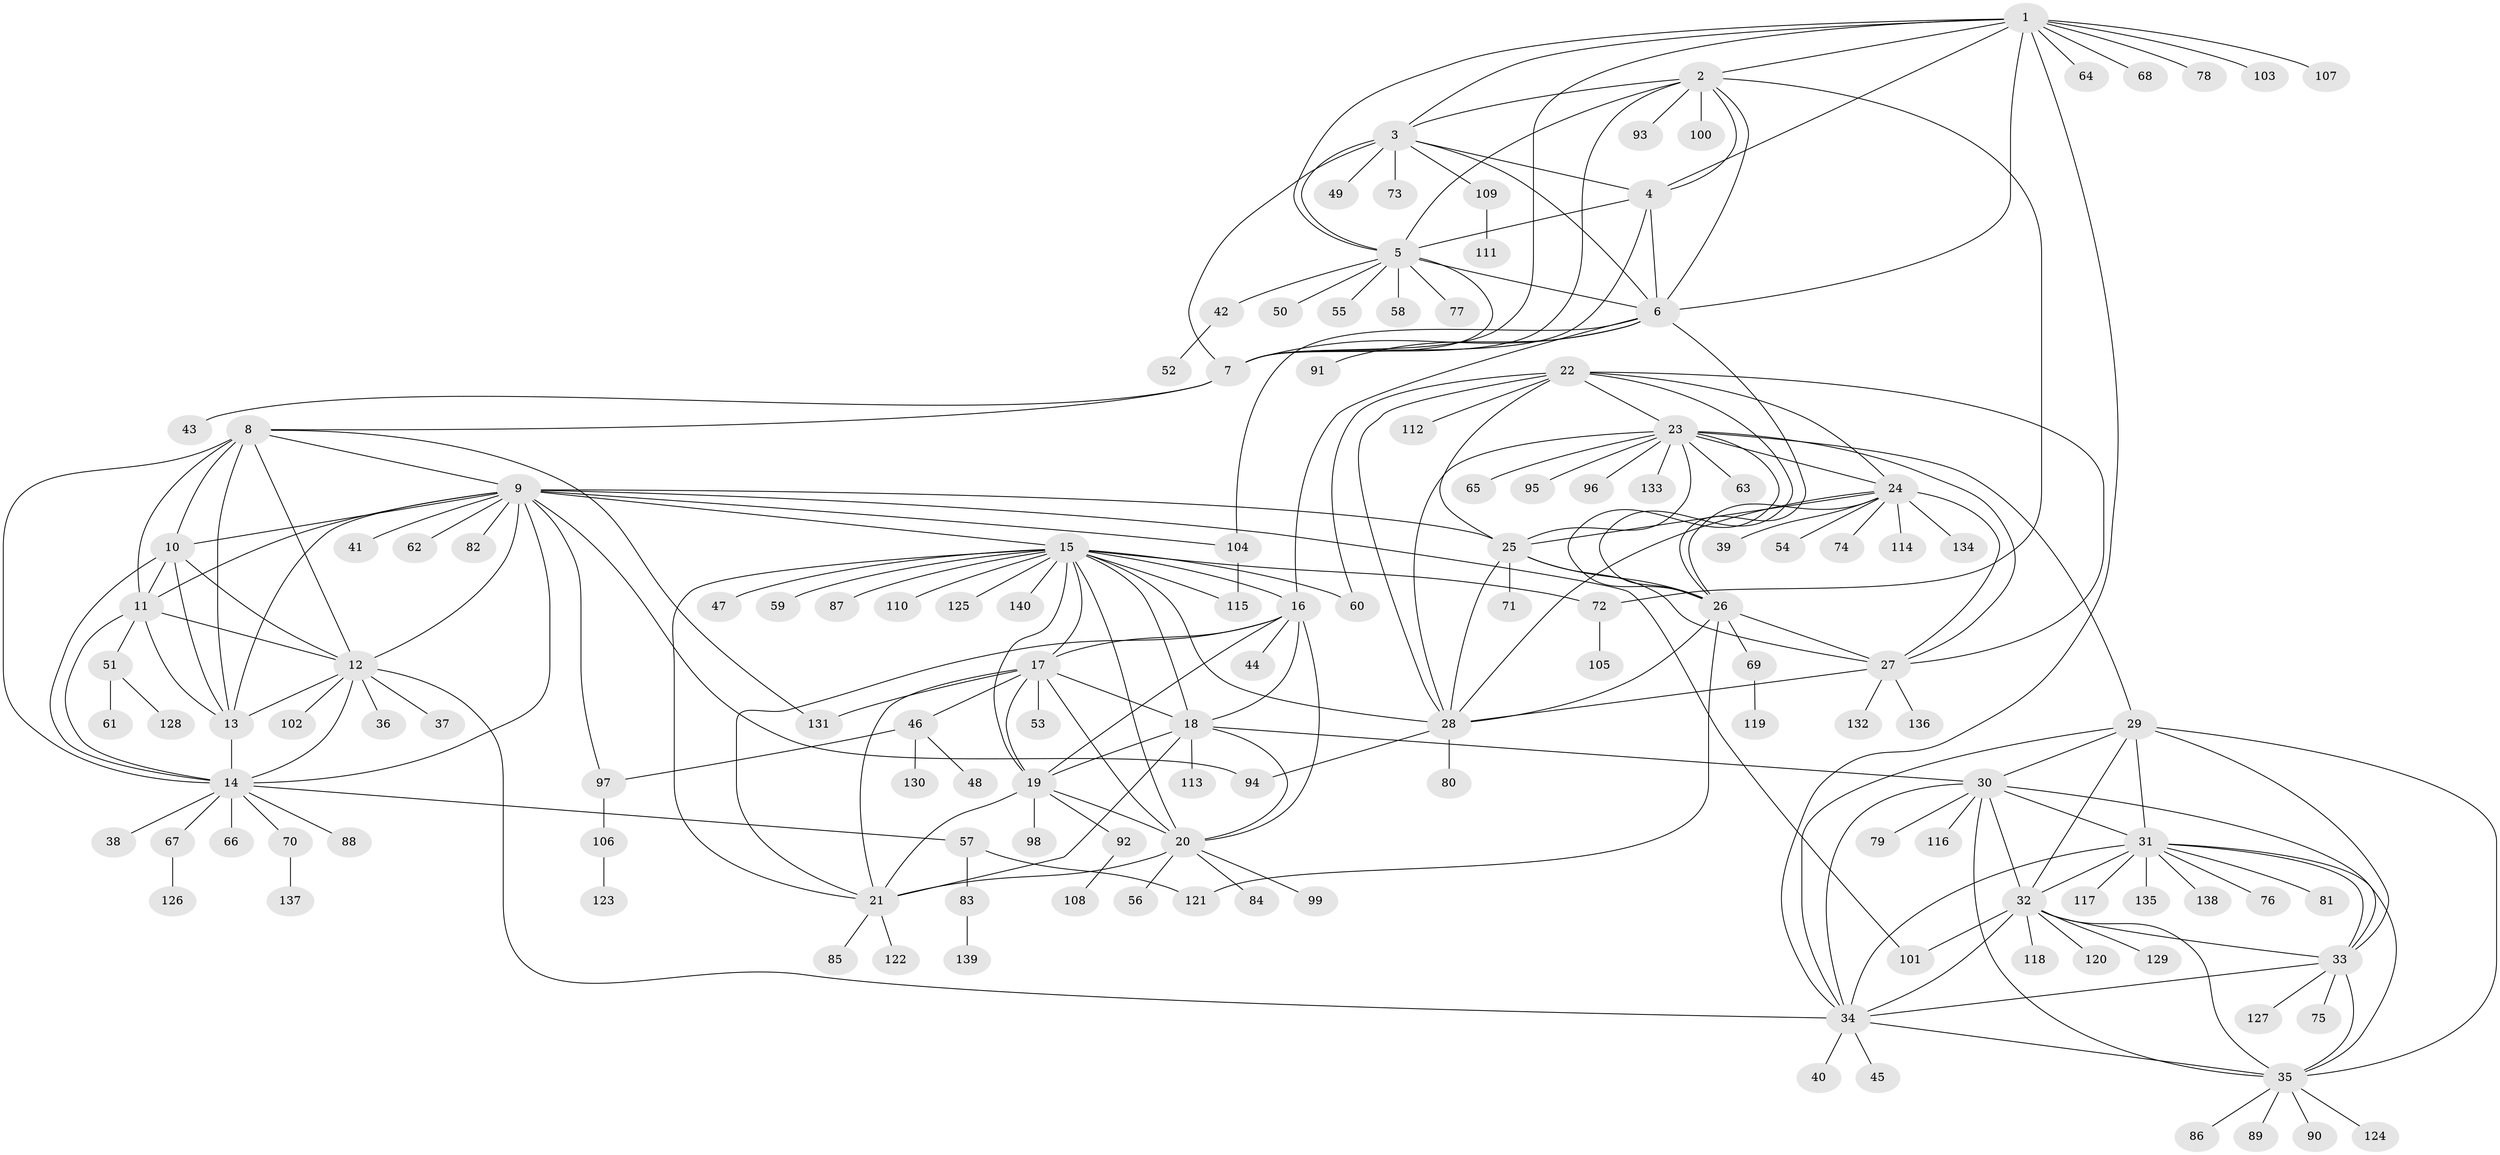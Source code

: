 // coarse degree distribution, {10: 0.017699115044247787, 6: 0.04424778761061947, 11: 0.035398230088495575, 8: 0.02654867256637168, 14: 0.008849557522123894, 5: 0.02654867256637168, 9: 0.017699115044247787, 16: 0.008849557522123894, 7: 0.02654867256637168, 13: 0.017699115044247787, 1: 0.672566371681416, 2: 0.061946902654867256, 3: 0.035398230088495575}
// Generated by graph-tools (version 1.1) at 2025/24/03/03/25 07:24:15]
// undirected, 140 vertices, 229 edges
graph export_dot {
graph [start="1"]
  node [color=gray90,style=filled];
  1;
  2;
  3;
  4;
  5;
  6;
  7;
  8;
  9;
  10;
  11;
  12;
  13;
  14;
  15;
  16;
  17;
  18;
  19;
  20;
  21;
  22;
  23;
  24;
  25;
  26;
  27;
  28;
  29;
  30;
  31;
  32;
  33;
  34;
  35;
  36;
  37;
  38;
  39;
  40;
  41;
  42;
  43;
  44;
  45;
  46;
  47;
  48;
  49;
  50;
  51;
  52;
  53;
  54;
  55;
  56;
  57;
  58;
  59;
  60;
  61;
  62;
  63;
  64;
  65;
  66;
  67;
  68;
  69;
  70;
  71;
  72;
  73;
  74;
  75;
  76;
  77;
  78;
  79;
  80;
  81;
  82;
  83;
  84;
  85;
  86;
  87;
  88;
  89;
  90;
  91;
  92;
  93;
  94;
  95;
  96;
  97;
  98;
  99;
  100;
  101;
  102;
  103;
  104;
  105;
  106;
  107;
  108;
  109;
  110;
  111;
  112;
  113;
  114;
  115;
  116;
  117;
  118;
  119;
  120;
  121;
  122;
  123;
  124;
  125;
  126;
  127;
  128;
  129;
  130;
  131;
  132;
  133;
  134;
  135;
  136;
  137;
  138;
  139;
  140;
  1 -- 2;
  1 -- 3;
  1 -- 4;
  1 -- 5;
  1 -- 6;
  1 -- 7;
  1 -- 34;
  1 -- 64;
  1 -- 68;
  1 -- 78;
  1 -- 103;
  1 -- 107;
  2 -- 3;
  2 -- 4;
  2 -- 5;
  2 -- 6;
  2 -- 7;
  2 -- 72;
  2 -- 93;
  2 -- 100;
  3 -- 4;
  3 -- 5;
  3 -- 6;
  3 -- 7;
  3 -- 49;
  3 -- 73;
  3 -- 109;
  4 -- 5;
  4 -- 6;
  4 -- 7;
  5 -- 6;
  5 -- 7;
  5 -- 42;
  5 -- 50;
  5 -- 55;
  5 -- 58;
  5 -- 77;
  6 -- 7;
  6 -- 16;
  6 -- 26;
  6 -- 91;
  6 -- 104;
  7 -- 8;
  7 -- 43;
  8 -- 9;
  8 -- 10;
  8 -- 11;
  8 -- 12;
  8 -- 13;
  8 -- 14;
  8 -- 131;
  9 -- 10;
  9 -- 11;
  9 -- 12;
  9 -- 13;
  9 -- 14;
  9 -- 15;
  9 -- 25;
  9 -- 41;
  9 -- 62;
  9 -- 82;
  9 -- 94;
  9 -- 97;
  9 -- 101;
  9 -- 104;
  10 -- 11;
  10 -- 12;
  10 -- 13;
  10 -- 14;
  11 -- 12;
  11 -- 13;
  11 -- 14;
  11 -- 51;
  12 -- 13;
  12 -- 14;
  12 -- 34;
  12 -- 36;
  12 -- 37;
  12 -- 102;
  13 -- 14;
  14 -- 38;
  14 -- 57;
  14 -- 66;
  14 -- 67;
  14 -- 70;
  14 -- 88;
  15 -- 16;
  15 -- 17;
  15 -- 18;
  15 -- 19;
  15 -- 20;
  15 -- 21;
  15 -- 28;
  15 -- 47;
  15 -- 59;
  15 -- 60;
  15 -- 72;
  15 -- 87;
  15 -- 110;
  15 -- 115;
  15 -- 125;
  15 -- 140;
  16 -- 17;
  16 -- 18;
  16 -- 19;
  16 -- 20;
  16 -- 21;
  16 -- 44;
  17 -- 18;
  17 -- 19;
  17 -- 20;
  17 -- 21;
  17 -- 46;
  17 -- 53;
  17 -- 131;
  18 -- 19;
  18 -- 20;
  18 -- 21;
  18 -- 30;
  18 -- 113;
  19 -- 20;
  19 -- 21;
  19 -- 92;
  19 -- 98;
  20 -- 21;
  20 -- 56;
  20 -- 84;
  20 -- 99;
  21 -- 85;
  21 -- 122;
  22 -- 23;
  22 -- 24;
  22 -- 25;
  22 -- 26;
  22 -- 27;
  22 -- 28;
  22 -- 60;
  22 -- 112;
  23 -- 24;
  23 -- 25;
  23 -- 26;
  23 -- 27;
  23 -- 28;
  23 -- 29;
  23 -- 63;
  23 -- 65;
  23 -- 95;
  23 -- 96;
  23 -- 133;
  24 -- 25;
  24 -- 26;
  24 -- 27;
  24 -- 28;
  24 -- 39;
  24 -- 54;
  24 -- 74;
  24 -- 114;
  24 -- 134;
  25 -- 26;
  25 -- 27;
  25 -- 28;
  25 -- 71;
  26 -- 27;
  26 -- 28;
  26 -- 69;
  26 -- 121;
  27 -- 28;
  27 -- 132;
  27 -- 136;
  28 -- 80;
  28 -- 94;
  29 -- 30;
  29 -- 31;
  29 -- 32;
  29 -- 33;
  29 -- 34;
  29 -- 35;
  30 -- 31;
  30 -- 32;
  30 -- 33;
  30 -- 34;
  30 -- 35;
  30 -- 79;
  30 -- 116;
  31 -- 32;
  31 -- 33;
  31 -- 34;
  31 -- 35;
  31 -- 76;
  31 -- 81;
  31 -- 117;
  31 -- 135;
  31 -- 138;
  32 -- 33;
  32 -- 34;
  32 -- 35;
  32 -- 101;
  32 -- 118;
  32 -- 120;
  32 -- 129;
  33 -- 34;
  33 -- 35;
  33 -- 75;
  33 -- 127;
  34 -- 35;
  34 -- 40;
  34 -- 45;
  35 -- 86;
  35 -- 89;
  35 -- 90;
  35 -- 124;
  42 -- 52;
  46 -- 48;
  46 -- 97;
  46 -- 130;
  51 -- 61;
  51 -- 128;
  57 -- 83;
  57 -- 121;
  67 -- 126;
  69 -- 119;
  70 -- 137;
  72 -- 105;
  83 -- 139;
  92 -- 108;
  97 -- 106;
  104 -- 115;
  106 -- 123;
  109 -- 111;
}
